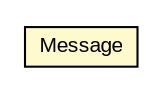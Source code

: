#!/usr/local/bin/dot
#
# Class diagram 
# Generated by UMLGraph version R5_6-24-gf6e263 (http://www.umlgraph.org/)
#

digraph G {
	edge [fontname="arial",fontsize=10,labelfontname="arial",labelfontsize=10];
	node [fontname="arial",fontsize=10,shape=plaintext];
	nodesep=0.25;
	ranksep=0.5;
	// org.oasis_open.docs.wsn.b_2.NotificationMessageHolderType.Message
	c822662 [label=<<table title="org.oasis_open.docs.wsn.b_2.NotificationMessageHolderType.Message" border="0" cellborder="1" cellspacing="0" cellpadding="2" port="p" bgcolor="lemonChiffon" href="./NotificationMessageHolderType.Message.html">
		<tr><td><table border="0" cellspacing="0" cellpadding="1">
<tr><td align="center" balign="center"> Message </td></tr>
		</table></td></tr>
		</table>>, URL="./NotificationMessageHolderType.Message.html", fontname="arial", fontcolor="black", fontsize=10.0];
}

